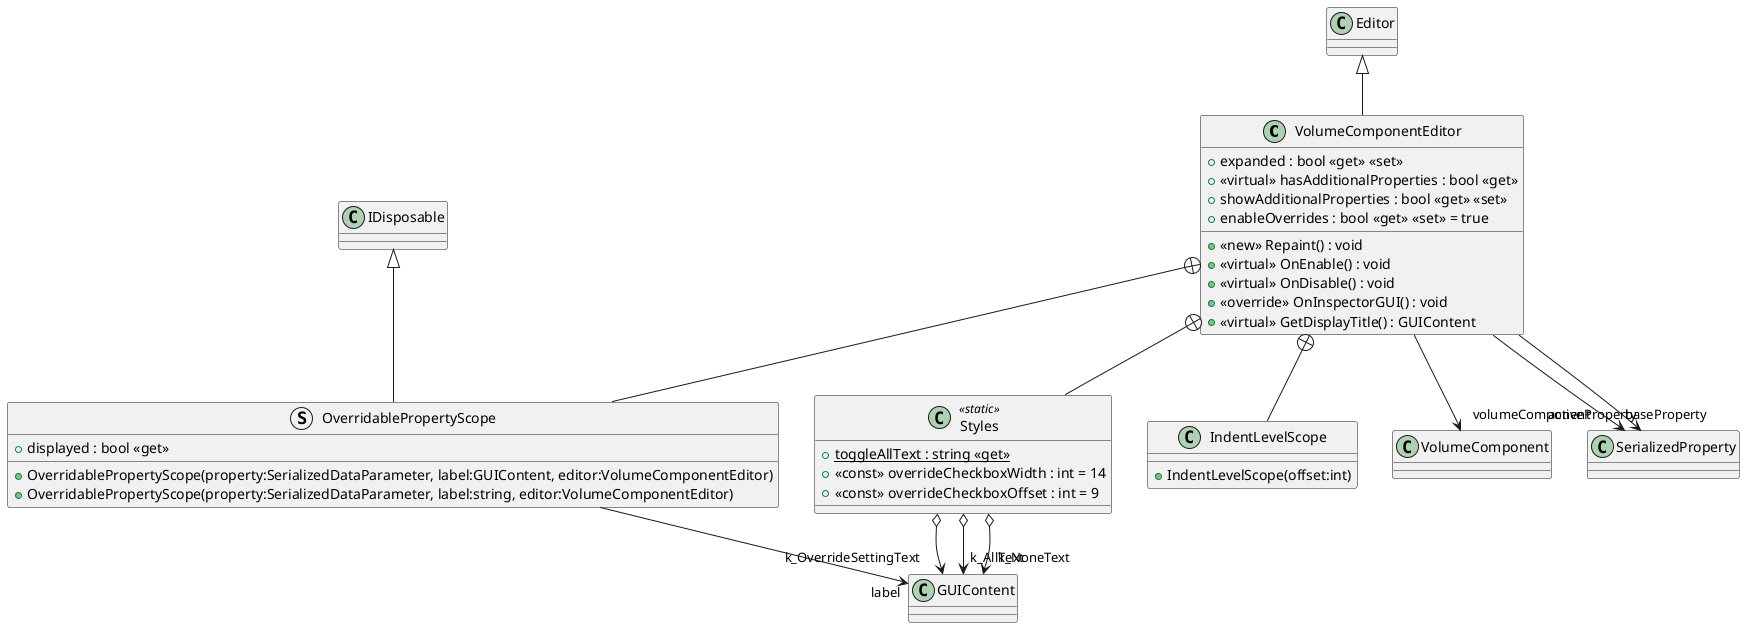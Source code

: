 @startuml
class VolumeComponentEditor {
    + expanded : bool <<get>> <<set>>
    + <<virtual>> hasAdditionalProperties : bool <<get>>
    + showAdditionalProperties : bool <<get>> <<set>>
    + <<new>> Repaint() : void
    + <<virtual>> OnEnable() : void
    + <<virtual>> OnDisable() : void
    + <<override>> OnInspectorGUI() : void
    + <<virtual>> GetDisplayTitle() : GUIContent
    + enableOverrides : bool <<get>> <<set>> = true
}
class Styles <<static>> {
    + {static} toggleAllText : string <<get>>
    + <<const>> overrideCheckboxWidth : int = 14
    + <<const>> overrideCheckboxOffset : int = 9
}
struct OverridablePropertyScope {
    + displayed : bool <<get>>
    + OverridablePropertyScope(property:SerializedDataParameter, label:GUIContent, editor:VolumeComponentEditor)
    + OverridablePropertyScope(property:SerializedDataParameter, label:string, editor:VolumeComponentEditor)
}
class IndentLevelScope {
    + IndentLevelScope(offset:int)
}
Editor <|-- VolumeComponentEditor
VolumeComponentEditor --> "volumeComponent" VolumeComponent
VolumeComponentEditor --> "baseProperty" SerializedProperty
VolumeComponentEditor --> "activeProperty" SerializedProperty
VolumeComponentEditor +-- Styles
Styles o-> "k_OverrideSettingText" GUIContent
Styles o-> "k_AllText" GUIContent
Styles o-> "k_NoneText" GUIContent
VolumeComponentEditor +-- OverridablePropertyScope
IDisposable <|-- OverridablePropertyScope
OverridablePropertyScope --> "label" GUIContent
VolumeComponentEditor +-- IndentLevelScope
@enduml
